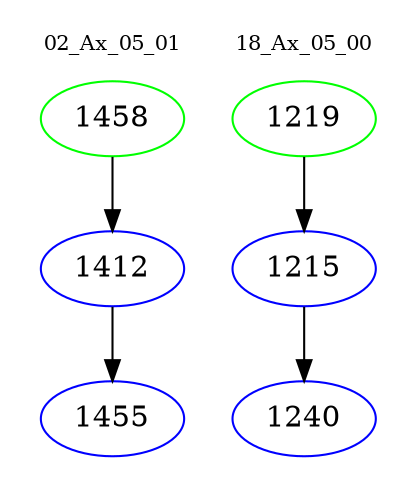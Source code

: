 digraph{
subgraph cluster_0 {
color = white
label = "02_Ax_05_01";
fontsize=10;
T0_1458 [label="1458", color="green"]
T0_1458 -> T0_1412 [color="black"]
T0_1412 [label="1412", color="blue"]
T0_1412 -> T0_1455 [color="black"]
T0_1455 [label="1455", color="blue"]
}
subgraph cluster_1 {
color = white
label = "18_Ax_05_00";
fontsize=10;
T1_1219 [label="1219", color="green"]
T1_1219 -> T1_1215 [color="black"]
T1_1215 [label="1215", color="blue"]
T1_1215 -> T1_1240 [color="black"]
T1_1240 [label="1240", color="blue"]
}
}
